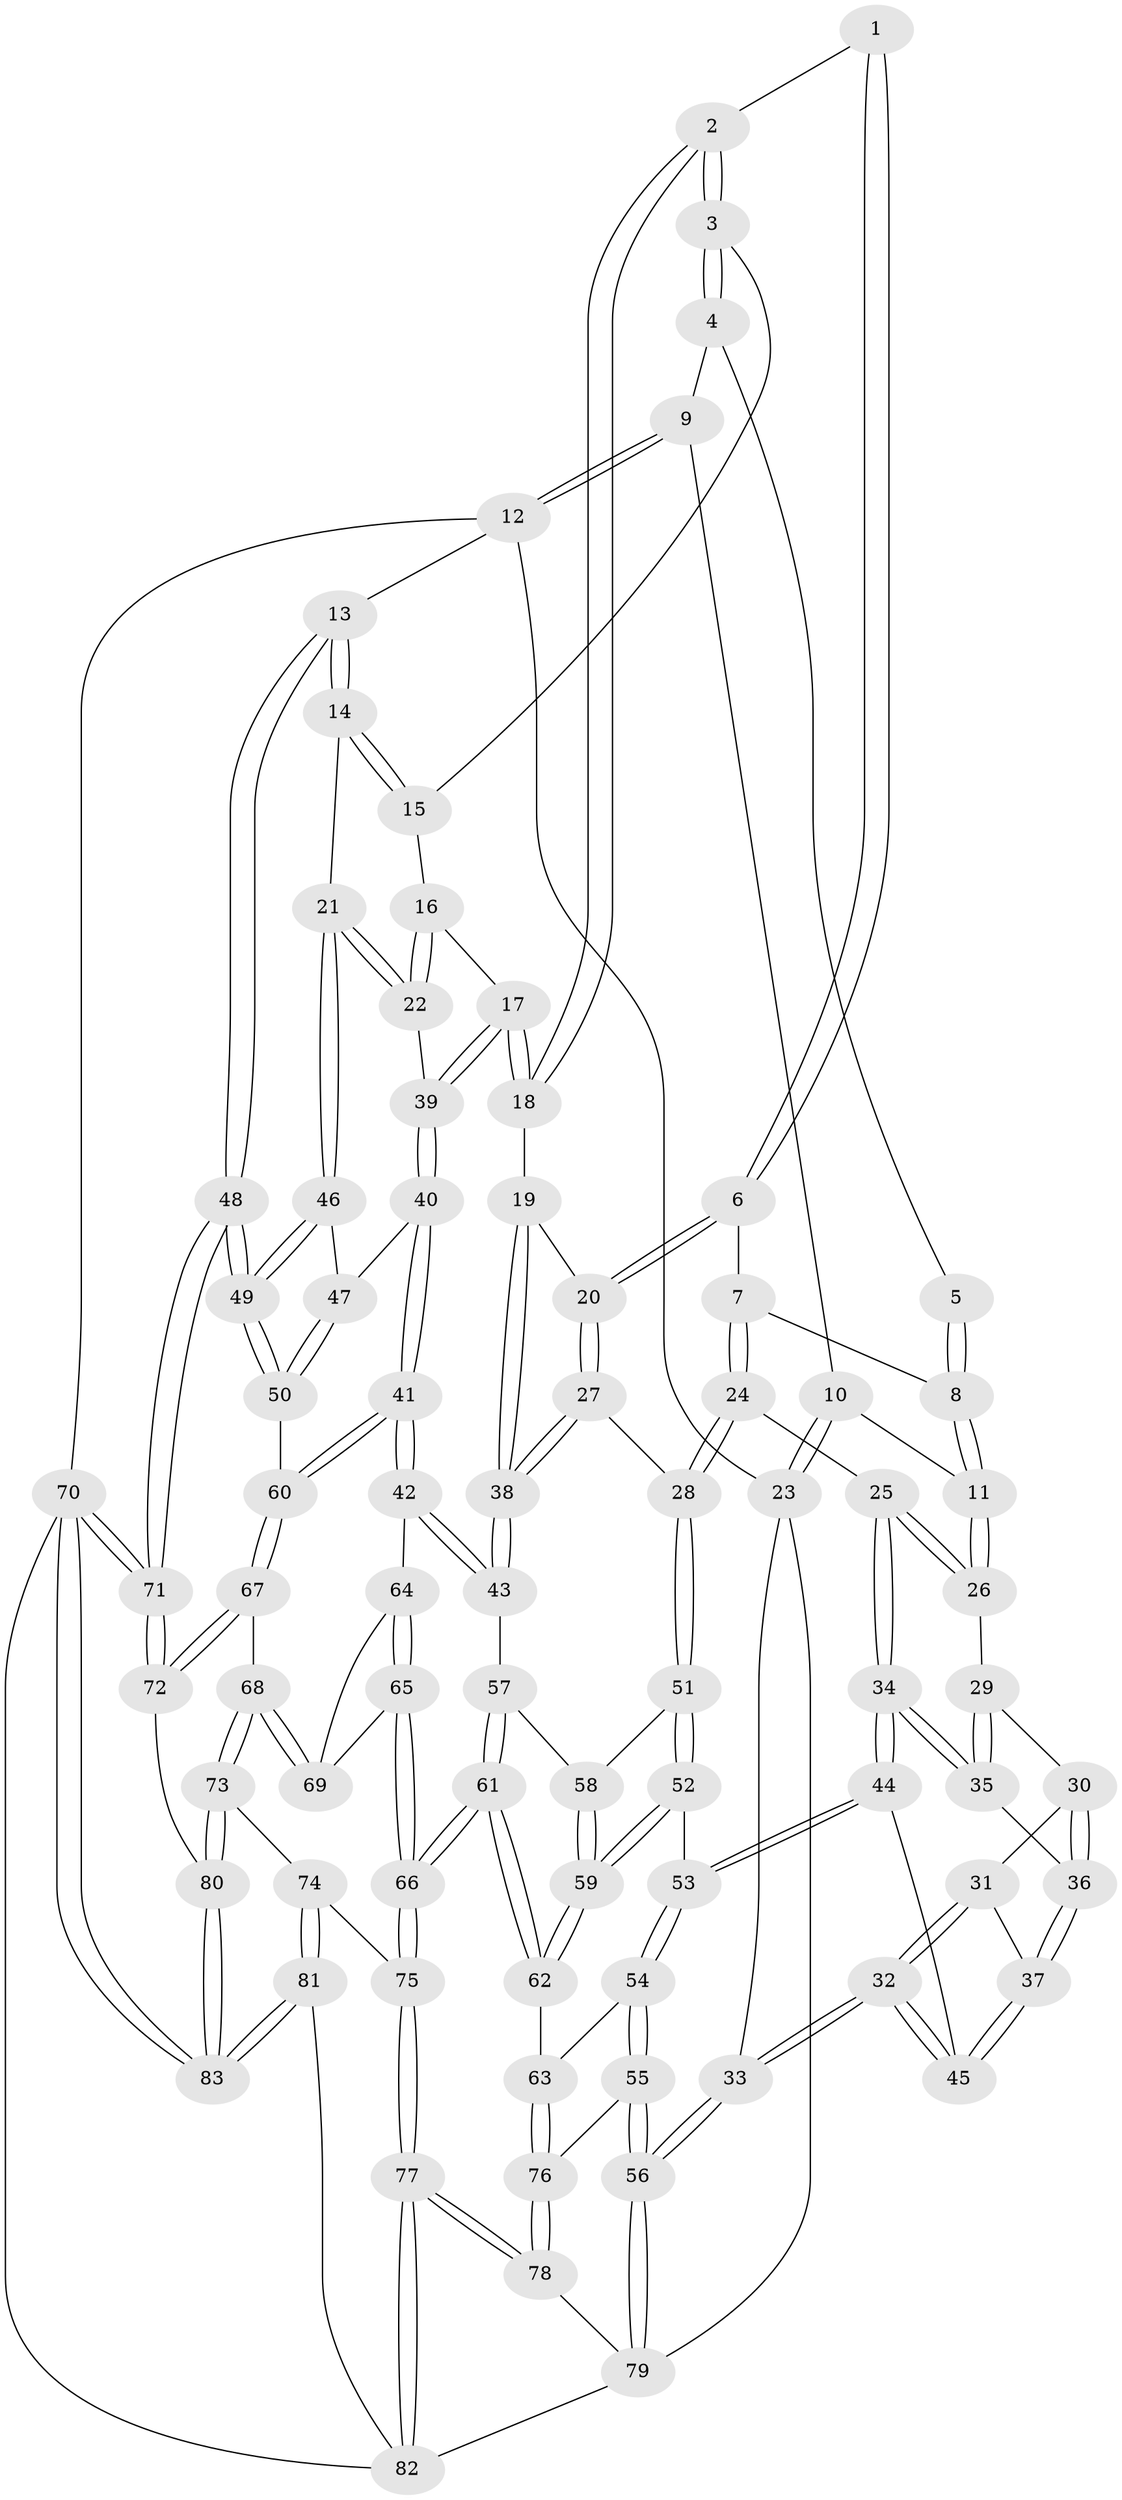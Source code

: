 // Generated by graph-tools (version 1.1) at 2025/11/02/27/25 16:11:58]
// undirected, 83 vertices, 204 edges
graph export_dot {
graph [start="1"]
  node [color=gray90,style=filled];
  1 [pos="+0.5639915539285312+0.1846112071391158"];
  2 [pos="+0.6632481879670845+0.18970546269274835"];
  3 [pos="+0.7346457471068875+0.05776048108195525"];
  4 [pos="+0.7357290623607751+0.00471488622581261"];
  5 [pos="+0.5176969763006735+0.14586218961613492"];
  6 [pos="+0.4414887999034233+0.24778601249919802"];
  7 [pos="+0.30047746358427335+0.12369780238509492"];
  8 [pos="+0.2285243542595917+0.02252744110776363"];
  9 [pos="+0.7439587747235465+0"];
  10 [pos="+0.16306477449765705+0"];
  11 [pos="+0.19716496908106704+0"];
  12 [pos="+1+0"];
  13 [pos="+1+0.22313575462553514"];
  14 [pos="+0.9957426320444414+0.2602224382552131"];
  15 [pos="+0.8418279256907379+0.19788285175736509"];
  16 [pos="+0.8127401627079519+0.2820169815427616"];
  17 [pos="+0.7058833855866388+0.3160855975577383"];
  18 [pos="+0.65277942545489+0.2731619793970422"];
  19 [pos="+0.6319673200049585+0.2887256076184945"];
  20 [pos="+0.46034945792761683+0.27857144586715077"];
  21 [pos="+0.8777131536939401+0.3689911495474436"];
  22 [pos="+0.8505871613880599+0.35369056562401696"];
  23 [pos="+0+0"];
  24 [pos="+0.3405574192809817+0.4147441268379513"];
  25 [pos="+0.262176141097701+0.4245001561689025"];
  26 [pos="+0.1963851880072487+0"];
  27 [pos="+0.45491523623791735+0.39491089809109714"];
  28 [pos="+0.38423614027859504+0.4354704135418918"];
  29 [pos="+0.1495377572119623+0.2254489480385005"];
  30 [pos="+0.14088177721723782+0.25033251155106584"];
  31 [pos="+0.13783401096873704+0.256328162095158"];
  32 [pos="+0.018292966206633187+0.47026279905577717"];
  33 [pos="+0+0.5674617555166166"];
  34 [pos="+0.2477727283779044+0.43214422271506747"];
  35 [pos="+0.2151709884103873+0.39047284053073883"];
  36 [pos="+0.16847402183327376+0.37214575373665115"];
  37 [pos="+0.1496858697884589+0.40799183821759893"];
  38 [pos="+0.5669535206250532+0.43959184878162777"];
  39 [pos="+0.7326164088489597+0.3684079102217109"];
  40 [pos="+0.7290514655200283+0.4965803550040589"];
  41 [pos="+0.7109459398659495+0.5359420303747936"];
  42 [pos="+0.6218418996831365+0.5330350643684432"];
  43 [pos="+0.6153513070855006+0.5300272305171451"];
  44 [pos="+0.23087094408435552+0.4506587210497236"];
  45 [pos="+0.1360898804756974+0.44577637650797564"];
  46 [pos="+0.878019480411288+0.3873362519701885"];
  47 [pos="+0.8684662402042727+0.410802406482463"];
  48 [pos="+1+0.5290866311479814"];
  49 [pos="+1+0.527461731614074"];
  50 [pos="+0.9216955251339197+0.5403265885189521"];
  51 [pos="+0.3867308101054123+0.505901506222645"];
  52 [pos="+0.34522590611997495+0.5495915383080845"];
  53 [pos="+0.2396100937089177+0.5722220208709193"];
  54 [pos="+0.19175541338079766+0.6415130318622564"];
  55 [pos="+0+0.6673815072172483"];
  56 [pos="+0+0.6654075408279525"];
  57 [pos="+0.5237166065549616+0.5676281463664404"];
  58 [pos="+0.43495140613818034+0.5423035910887433"];
  59 [pos="+0.3909830246711311+0.7069763210640646"];
  60 [pos="+0.7896250657291911+0.6143194912743628"];
  61 [pos="+0.43901572296352387+0.7305035773972592"];
  62 [pos="+0.39162356788056923+0.7146080839982408"];
  63 [pos="+0.30530384054397874+0.7309797319634593"];
  64 [pos="+0.6102704744134613+0.5955972767589245"];
  65 [pos="+0.557829700068093+0.7386614596814338"];
  66 [pos="+0.49126191898785687+0.7823803591646038"];
  67 [pos="+0.7971938507945423+0.6625621719972729"];
  68 [pos="+0.7480280053445769+0.7585525993487905"];
  69 [pos="+0.6573309344725939+0.7363547740376754"];
  70 [pos="+1+1"];
  71 [pos="+1+0.7705389480398732"];
  72 [pos="+1+0.75882577550971"];
  73 [pos="+0.7480444783368623+0.910851765945034"];
  74 [pos="+0.5484122654728565+0.8568903893787579"];
  75 [pos="+0.4916486190786563+0.7846204614081536"];
  76 [pos="+0.26224159391532637+0.8603307689973586"];
  77 [pos="+0.28788502011853906+1"];
  78 [pos="+0.2702710517194808+0.9900932373366084"];
  79 [pos="+0+0.7776989918839396"];
  80 [pos="+0.7543687221416092+0.9216328555462258"];
  81 [pos="+0.4494411134703201+1"];
  82 [pos="+0.3189966508740769+1"];
  83 [pos="+0.8221914704628492+1"];
  1 -- 2;
  1 -- 6;
  1 -- 6;
  2 -- 3;
  2 -- 3;
  2 -- 18;
  2 -- 18;
  3 -- 4;
  3 -- 4;
  3 -- 15;
  4 -- 5;
  4 -- 9;
  5 -- 8;
  5 -- 8;
  6 -- 7;
  6 -- 20;
  6 -- 20;
  7 -- 8;
  7 -- 24;
  7 -- 24;
  8 -- 11;
  8 -- 11;
  9 -- 10;
  9 -- 12;
  9 -- 12;
  10 -- 11;
  10 -- 23;
  10 -- 23;
  11 -- 26;
  11 -- 26;
  12 -- 13;
  12 -- 23;
  12 -- 70;
  13 -- 14;
  13 -- 14;
  13 -- 48;
  13 -- 48;
  14 -- 15;
  14 -- 15;
  14 -- 21;
  15 -- 16;
  16 -- 17;
  16 -- 22;
  16 -- 22;
  17 -- 18;
  17 -- 18;
  17 -- 39;
  17 -- 39;
  18 -- 19;
  19 -- 20;
  19 -- 38;
  19 -- 38;
  20 -- 27;
  20 -- 27;
  21 -- 22;
  21 -- 22;
  21 -- 46;
  21 -- 46;
  22 -- 39;
  23 -- 33;
  23 -- 79;
  24 -- 25;
  24 -- 28;
  24 -- 28;
  25 -- 26;
  25 -- 26;
  25 -- 34;
  25 -- 34;
  26 -- 29;
  27 -- 28;
  27 -- 38;
  27 -- 38;
  28 -- 51;
  28 -- 51;
  29 -- 30;
  29 -- 35;
  29 -- 35;
  30 -- 31;
  30 -- 36;
  30 -- 36;
  31 -- 32;
  31 -- 32;
  31 -- 37;
  32 -- 33;
  32 -- 33;
  32 -- 45;
  32 -- 45;
  33 -- 56;
  33 -- 56;
  34 -- 35;
  34 -- 35;
  34 -- 44;
  34 -- 44;
  35 -- 36;
  36 -- 37;
  36 -- 37;
  37 -- 45;
  37 -- 45;
  38 -- 43;
  38 -- 43;
  39 -- 40;
  39 -- 40;
  40 -- 41;
  40 -- 41;
  40 -- 47;
  41 -- 42;
  41 -- 42;
  41 -- 60;
  41 -- 60;
  42 -- 43;
  42 -- 43;
  42 -- 64;
  43 -- 57;
  44 -- 45;
  44 -- 53;
  44 -- 53;
  46 -- 47;
  46 -- 49;
  46 -- 49;
  47 -- 50;
  47 -- 50;
  48 -- 49;
  48 -- 49;
  48 -- 71;
  48 -- 71;
  49 -- 50;
  49 -- 50;
  50 -- 60;
  51 -- 52;
  51 -- 52;
  51 -- 58;
  52 -- 53;
  52 -- 59;
  52 -- 59;
  53 -- 54;
  53 -- 54;
  54 -- 55;
  54 -- 55;
  54 -- 63;
  55 -- 56;
  55 -- 56;
  55 -- 76;
  56 -- 79;
  56 -- 79;
  57 -- 58;
  57 -- 61;
  57 -- 61;
  58 -- 59;
  58 -- 59;
  59 -- 62;
  59 -- 62;
  60 -- 67;
  60 -- 67;
  61 -- 62;
  61 -- 62;
  61 -- 66;
  61 -- 66;
  62 -- 63;
  63 -- 76;
  63 -- 76;
  64 -- 65;
  64 -- 65;
  64 -- 69;
  65 -- 66;
  65 -- 66;
  65 -- 69;
  66 -- 75;
  66 -- 75;
  67 -- 68;
  67 -- 72;
  67 -- 72;
  68 -- 69;
  68 -- 69;
  68 -- 73;
  68 -- 73;
  70 -- 71;
  70 -- 71;
  70 -- 83;
  70 -- 83;
  70 -- 82;
  71 -- 72;
  71 -- 72;
  72 -- 80;
  73 -- 74;
  73 -- 80;
  73 -- 80;
  74 -- 75;
  74 -- 81;
  74 -- 81;
  75 -- 77;
  75 -- 77;
  76 -- 78;
  76 -- 78;
  77 -- 78;
  77 -- 78;
  77 -- 82;
  77 -- 82;
  78 -- 79;
  79 -- 82;
  80 -- 83;
  80 -- 83;
  81 -- 82;
  81 -- 83;
  81 -- 83;
}
